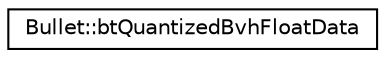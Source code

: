 digraph "Graphical Class Hierarchy"
{
  edge [fontname="Helvetica",fontsize="10",labelfontname="Helvetica",labelfontsize="10"];
  node [fontname="Helvetica",fontsize="10",shape=record];
  rankdir="LR";
  Node1 [label="Bullet::btQuantizedBvhFloatData",height=0.2,width=0.4,color="black", fillcolor="white", style="filled",URL="$class_bullet_1_1bt_quantized_bvh_float_data.html"];
}
